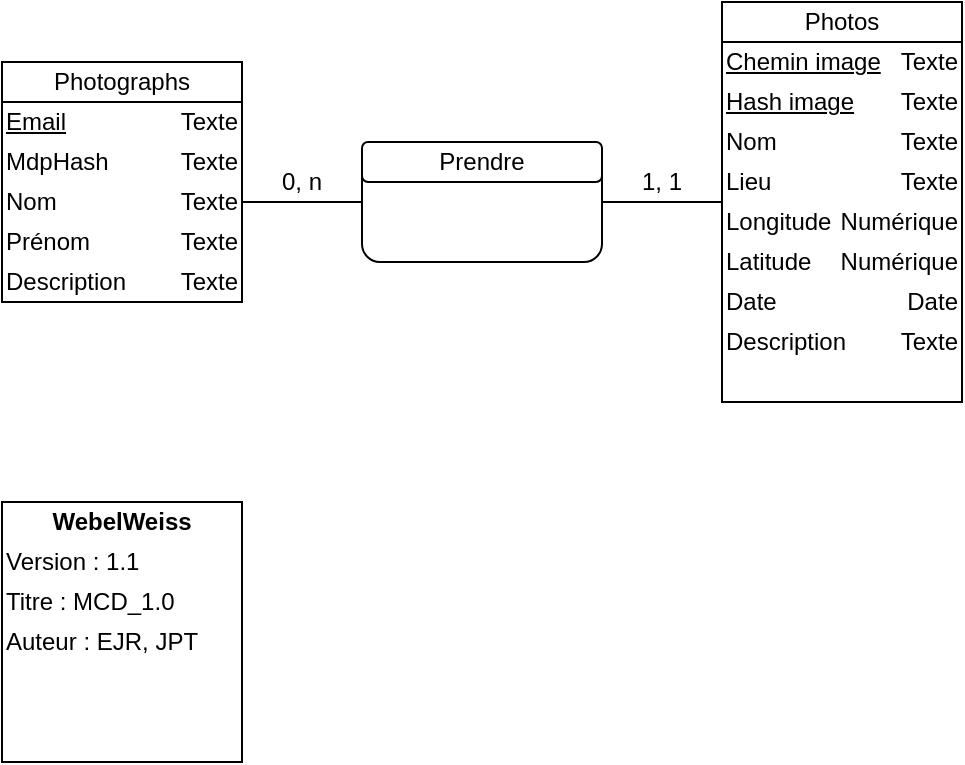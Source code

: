 <mxfile version="14.6.5" type="device"><diagram id="pc-O46RW2Ofjf9m6MgSQ" name="Page-1"><mxGraphModel dx="716" dy="435" grid="1" gridSize="10" guides="1" tooltips="1" connect="1" arrows="1" fold="1" page="1" pageScale="1" pageWidth="1169" pageHeight="827" background="none" math="0" shadow="0"><root><mxCell id="0"/><mxCell id="1" parent="0"/><mxCell id="c2TFCg1VxHiB2nRwTz7u-43" value="" style="group;container=1;" parent="1" vertex="1" connectable="0"><mxGeometry x="120" y="100" width="120" height="120" as="geometry"/></mxCell><mxCell id="c2TFCg1VxHiB2nRwTz7u-1" value="" style="rounded=0;whiteSpace=wrap;html=1;" parent="c2TFCg1VxHiB2nRwTz7u-43" vertex="1"><mxGeometry y="20" width="120" height="100" as="geometry"/></mxCell><mxCell id="c2TFCg1VxHiB2nRwTz7u-2" value="" style="rounded=0;whiteSpace=wrap;html=1;" parent="c2TFCg1VxHiB2nRwTz7u-43" vertex="1"><mxGeometry width="120" height="20" as="geometry"/></mxCell><mxCell id="c2TFCg1VxHiB2nRwTz7u-3" value="Photographs" style="text;html=1;strokeColor=none;fillColor=none;align=center;verticalAlign=middle;whiteSpace=wrap;rounded=0;" parent="c2TFCg1VxHiB2nRwTz7u-43" vertex="1"><mxGeometry width="120" height="20" as="geometry"/></mxCell><mxCell id="c2TFCg1VxHiB2nRwTz7u-13" value="&lt;u&gt;Email&lt;/u&gt;" style="text;html=1;strokeColor=none;fillColor=none;align=left;verticalAlign=middle;whiteSpace=wrap;rounded=0;" parent="c2TFCg1VxHiB2nRwTz7u-43" vertex="1"><mxGeometry y="20" width="60" height="20" as="geometry"/></mxCell><mxCell id="c2TFCg1VxHiB2nRwTz7u-14" value="Texte" style="text;html=1;strokeColor=none;fillColor=none;align=right;verticalAlign=middle;whiteSpace=wrap;rounded=0;" parent="c2TFCg1VxHiB2nRwTz7u-43" vertex="1"><mxGeometry x="60" y="20" width="60" height="20" as="geometry"/></mxCell><mxCell id="c2TFCg1VxHiB2nRwTz7u-15" value="Nom" style="text;html=1;strokeColor=none;fillColor=none;align=left;verticalAlign=middle;whiteSpace=wrap;rounded=0;" parent="c2TFCg1VxHiB2nRwTz7u-43" vertex="1"><mxGeometry y="60" width="60" height="20" as="geometry"/></mxCell><mxCell id="c2TFCg1VxHiB2nRwTz7u-16" value="Texte" style="text;html=1;strokeColor=none;fillColor=none;align=right;verticalAlign=middle;whiteSpace=wrap;rounded=0;" parent="c2TFCg1VxHiB2nRwTz7u-43" vertex="1"><mxGeometry x="60" y="60" width="60" height="20" as="geometry"/></mxCell><mxCell id="c2TFCg1VxHiB2nRwTz7u-17" value="Prénom" style="text;html=1;strokeColor=none;fillColor=none;align=left;verticalAlign=middle;whiteSpace=wrap;rounded=0;" parent="c2TFCg1VxHiB2nRwTz7u-43" vertex="1"><mxGeometry y="80" width="60" height="20" as="geometry"/></mxCell><mxCell id="c2TFCg1VxHiB2nRwTz7u-30" value="Description" style="text;html=1;strokeColor=none;fillColor=none;align=left;verticalAlign=middle;whiteSpace=wrap;rounded=0;" parent="c2TFCg1VxHiB2nRwTz7u-43" vertex="1"><mxGeometry y="100" width="60" height="20" as="geometry"/></mxCell><mxCell id="c2TFCg1VxHiB2nRwTz7u-31" value="Texte" style="text;html=1;strokeColor=none;fillColor=none;align=right;verticalAlign=middle;whiteSpace=wrap;rounded=0;" parent="c2TFCg1VxHiB2nRwTz7u-43" vertex="1"><mxGeometry x="60" y="100" width="60" height="20" as="geometry"/></mxCell><mxCell id="c2TFCg1VxHiB2nRwTz7u-18" value="Texte" style="text;html=1;strokeColor=none;fillColor=none;align=right;verticalAlign=middle;whiteSpace=wrap;rounded=0;" parent="c2TFCg1VxHiB2nRwTz7u-43" vertex="1"><mxGeometry x="60" y="80" width="60" height="20" as="geometry"/></mxCell><mxCell id="hCiG_56wxxBsMZYy110_-1" value="Texte" style="text;html=1;strokeColor=none;fillColor=none;align=right;verticalAlign=middle;whiteSpace=wrap;rounded=0;" parent="c2TFCg1VxHiB2nRwTz7u-43" vertex="1"><mxGeometry x="80" y="40" width="40" height="20" as="geometry"/></mxCell><mxCell id="hCiG_56wxxBsMZYy110_-2" value="MdpHash" style="text;html=1;strokeColor=none;fillColor=none;align=left;verticalAlign=middle;whiteSpace=wrap;rounded=0;" parent="c2TFCg1VxHiB2nRwTz7u-43" vertex="1"><mxGeometry y="40" width="40" height="20" as="geometry"/></mxCell><mxCell id="c2TFCg1VxHiB2nRwTz7u-57" value="" style="endArrow=none;html=1;exitX=1;exitY=0.5;exitDx=0;exitDy=0;entryX=0;entryY=0.5;entryDx=0;entryDy=0;" parent="1" source="c2TFCg1VxHiB2nRwTz7u-1" target="c2TFCg1VxHiB2nRwTz7u-45" edge="1"><mxGeometry width="50" height="50" relative="1" as="geometry"><mxPoint x="300" y="170" as="sourcePoint"/><mxPoint x="450" y="210" as="targetPoint"/></mxGeometry></mxCell><mxCell id="c2TFCg1VxHiB2nRwTz7u-59" value="" style="rounded=1;whiteSpace=wrap;html=1;align=left;" parent="1" vertex="1"><mxGeometry x="300" y="140" width="120" height="60" as="geometry"/></mxCell><mxCell id="c2TFCg1VxHiB2nRwTz7u-60" value="" style="rounded=1;whiteSpace=wrap;html=1;align=left;" parent="1" vertex="1"><mxGeometry x="300" y="140" width="120" height="20" as="geometry"/></mxCell><mxCell id="c2TFCg1VxHiB2nRwTz7u-61" value="Prendre" style="text;html=1;strokeColor=none;fillColor=none;align=center;verticalAlign=middle;whiteSpace=wrap;rounded=0;" parent="1" vertex="1"><mxGeometry x="300" y="140" width="120" height="20" as="geometry"/></mxCell><mxCell id="xMgsaXhL_qjH2Jj9hOhR-1" value="1, 1" style="text;html=1;strokeColor=none;fillColor=none;align=center;verticalAlign=middle;whiteSpace=wrap;rounded=0;" parent="1" vertex="1"><mxGeometry x="430" y="150" width="40" height="20" as="geometry"/></mxCell><mxCell id="xMgsaXhL_qjH2Jj9hOhR-3" value="0, n" style="text;html=1;strokeColor=none;fillColor=none;align=center;verticalAlign=middle;whiteSpace=wrap;rounded=0;" parent="1" vertex="1"><mxGeometry x="250" y="150" width="40" height="20" as="geometry"/></mxCell><mxCell id="xMgsaXhL_qjH2Jj9hOhR-8" value="" style="rounded=0;whiteSpace=wrap;html=1;" parent="1" vertex="1"><mxGeometry x="120" y="320" width="120" height="130" as="geometry"/></mxCell><mxCell id="xMgsaXhL_qjH2Jj9hOhR-9" value="&lt;b&gt;WebelWeiss&lt;/b&gt;" style="text;html=1;strokeColor=none;fillColor=none;align=center;verticalAlign=middle;whiteSpace=wrap;rounded=0;" parent="1" vertex="1"><mxGeometry x="120" y="320" width="120" height="20" as="geometry"/></mxCell><mxCell id="xMgsaXhL_qjH2Jj9hOhR-10" value="Version : 1.1" style="text;html=1;strokeColor=none;fillColor=none;align=left;verticalAlign=middle;whiteSpace=wrap;rounded=0;" parent="1" vertex="1"><mxGeometry x="120" y="340" width="120" height="20" as="geometry"/></mxCell><mxCell id="xMgsaXhL_qjH2Jj9hOhR-11" value="Titre : MCD_1.0" style="text;html=1;strokeColor=none;fillColor=none;align=left;verticalAlign=middle;whiteSpace=wrap;rounded=0;" parent="1" vertex="1"><mxGeometry x="120" y="360" width="120" height="20" as="geometry"/></mxCell><mxCell id="xMgsaXhL_qjH2Jj9hOhR-12" value="Auteur : EJR, JPT" style="text;html=1;strokeColor=none;fillColor=none;align=left;verticalAlign=middle;whiteSpace=wrap;rounded=0;" parent="1" vertex="1"><mxGeometry x="120" y="380" width="120" height="20" as="geometry"/></mxCell><mxCell id="GW6BneKkPbpZlFrrWTGp-1" value="" style="group" vertex="1" connectable="0" parent="1"><mxGeometry x="480" y="80" width="120" height="220" as="geometry"/></mxCell><mxCell id="c2TFCg1VxHiB2nRwTz7u-44" value="" style="group;container=1;" parent="GW6BneKkPbpZlFrrWTGp-1" vertex="1" connectable="0"><mxGeometry width="120" height="220" as="geometry"/></mxCell><mxCell id="c2TFCg1VxHiB2nRwTz7u-45" value="" style="rounded=0;whiteSpace=wrap;html=1;" parent="c2TFCg1VxHiB2nRwTz7u-44" vertex="1"><mxGeometry y="-10" width="120" height="200" as="geometry"/></mxCell><mxCell id="c2TFCg1VxHiB2nRwTz7u-46" value="" style="rounded=0;whiteSpace=wrap;html=1;" parent="c2TFCg1VxHiB2nRwTz7u-44" vertex="1"><mxGeometry y="-10" width="120" height="20" as="geometry"/></mxCell><mxCell id="xMgsaXhL_qjH2Jj9hOhR-5" value="Numérique" style="text;html=1;strokeColor=none;fillColor=none;align=right;verticalAlign=middle;whiteSpace=wrap;rounded=0;" parent="c2TFCg1VxHiB2nRwTz7u-44" vertex="1"><mxGeometry x="60" y="110" width="60" height="20" as="geometry"/></mxCell><mxCell id="xMgsaXhL_qjH2Jj9hOhR-7" value="Numérique" style="text;html=1;strokeColor=none;fillColor=none;align=right;verticalAlign=middle;whiteSpace=wrap;rounded=0;" parent="c2TFCg1VxHiB2nRwTz7u-44" vertex="1"><mxGeometry x="60" y="90" width="60" height="20" as="geometry"/></mxCell><mxCell id="xMgsaXhL_qjH2Jj9hOhR-6" value="Longitude" style="text;html=1;strokeColor=none;fillColor=none;align=left;verticalAlign=middle;whiteSpace=wrap;rounded=0;" parent="c2TFCg1VxHiB2nRwTz7u-44" vertex="1"><mxGeometry y="90" width="60" height="20" as="geometry"/></mxCell><mxCell id="xMgsaXhL_qjH2Jj9hOhR-4" value="Latitude" style="text;html=1;strokeColor=none;fillColor=none;align=left;verticalAlign=middle;whiteSpace=wrap;rounded=0;" parent="c2TFCg1VxHiB2nRwTz7u-44" vertex="1"><mxGeometry y="110" width="60" height="20" as="geometry"/></mxCell><mxCell id="c2TFCg1VxHiB2nRwTz7u-50" value="Lieu" style="text;html=1;strokeColor=none;fillColor=none;align=left;verticalAlign=middle;whiteSpace=wrap;rounded=0;" parent="c2TFCg1VxHiB2nRwTz7u-44" vertex="1"><mxGeometry y="70" width="60" height="20" as="geometry"/></mxCell><mxCell id="c2TFCg1VxHiB2nRwTz7u-51" value="Texte" style="text;html=1;strokeColor=none;fillColor=none;align=right;verticalAlign=middle;whiteSpace=wrap;rounded=0;" parent="c2TFCg1VxHiB2nRwTz7u-44" vertex="1"><mxGeometry x="60" y="70" width="60" height="20" as="geometry"/></mxCell><mxCell id="c2TFCg1VxHiB2nRwTz7u-49" value="Texte" style="text;html=1;strokeColor=none;fillColor=none;align=right;verticalAlign=middle;whiteSpace=wrap;rounded=0;" parent="c2TFCg1VxHiB2nRwTz7u-44" vertex="1"><mxGeometry x="60" y="50" width="60" height="20" as="geometry"/></mxCell><mxCell id="c2TFCg1VxHiB2nRwTz7u-48" value="Nom" style="text;html=1;strokeColor=none;fillColor=none;align=left;verticalAlign=middle;whiteSpace=wrap;rounded=0;" parent="c2TFCg1VxHiB2nRwTz7u-44" vertex="1"><mxGeometry y="50" width="60" height="20" as="geometry"/></mxCell><mxCell id="c2TFCg1VxHiB2nRwTz7u-62" value="&lt;u&gt;Hash image&lt;/u&gt;" style="text;html=1;strokeColor=none;fillColor=none;align=left;verticalAlign=middle;whiteSpace=wrap;rounded=0;" parent="c2TFCg1VxHiB2nRwTz7u-44" vertex="1"><mxGeometry y="30" width="80" height="20" as="geometry"/></mxCell><mxCell id="c2TFCg1VxHiB2nRwTz7u-64" value="Texte" style="text;html=1;strokeColor=none;fillColor=none;align=right;verticalAlign=middle;whiteSpace=wrap;rounded=0;" parent="c2TFCg1VxHiB2nRwTz7u-44" vertex="1"><mxGeometry x="60" y="30" width="60" height="20" as="geometry"/></mxCell><mxCell id="c2TFCg1VxHiB2nRwTz7u-53" value="Date" style="text;html=1;strokeColor=none;fillColor=none;align=right;verticalAlign=middle;whiteSpace=wrap;rounded=0;" parent="c2TFCg1VxHiB2nRwTz7u-44" vertex="1"><mxGeometry x="60" y="130" width="60" height="20" as="geometry"/></mxCell><mxCell id="c2TFCg1VxHiB2nRwTz7u-52" value="Date" style="text;html=1;strokeColor=none;fillColor=none;align=left;verticalAlign=middle;whiteSpace=wrap;rounded=0;" parent="c2TFCg1VxHiB2nRwTz7u-44" vertex="1"><mxGeometry y="130" width="60" height="20" as="geometry"/></mxCell><mxCell id="c2TFCg1VxHiB2nRwTz7u-54" value="Description" style="text;html=1;strokeColor=none;fillColor=none;align=left;verticalAlign=middle;whiteSpace=wrap;rounded=0;" parent="c2TFCg1VxHiB2nRwTz7u-44" vertex="1"><mxGeometry y="150" width="60" height="20" as="geometry"/></mxCell><mxCell id="c2TFCg1VxHiB2nRwTz7u-55" value="Texte" style="text;html=1;strokeColor=none;fillColor=none;align=right;verticalAlign=middle;whiteSpace=wrap;rounded=0;" parent="c2TFCg1VxHiB2nRwTz7u-44" vertex="1"><mxGeometry x="60" y="150" width="60" height="20" as="geometry"/></mxCell><mxCell id="GW6BneKkPbpZlFrrWTGp-6" value="&lt;u&gt;Chemin image&lt;/u&gt;" style="text;html=1;strokeColor=none;fillColor=none;align=left;verticalAlign=middle;whiteSpace=wrap;rounded=0;" vertex="1" parent="c2TFCg1VxHiB2nRwTz7u-44"><mxGeometry y="10" width="90" height="20" as="geometry"/></mxCell><mxCell id="GW6BneKkPbpZlFrrWTGp-7" value="Texte" style="text;html=1;strokeColor=none;fillColor=none;align=right;verticalAlign=middle;whiteSpace=wrap;rounded=0;" vertex="1" parent="c2TFCg1VxHiB2nRwTz7u-44"><mxGeometry x="60" y="10" width="60" height="20" as="geometry"/></mxCell><mxCell id="c2TFCg1VxHiB2nRwTz7u-47" value="Photos" style="text;html=1;strokeColor=none;fillColor=none;align=center;verticalAlign=middle;whiteSpace=wrap;rounded=0;" parent="1" vertex="1"><mxGeometry x="480" y="70" width="120" height="20" as="geometry"/></mxCell></root></mxGraphModel></diagram></mxfile>